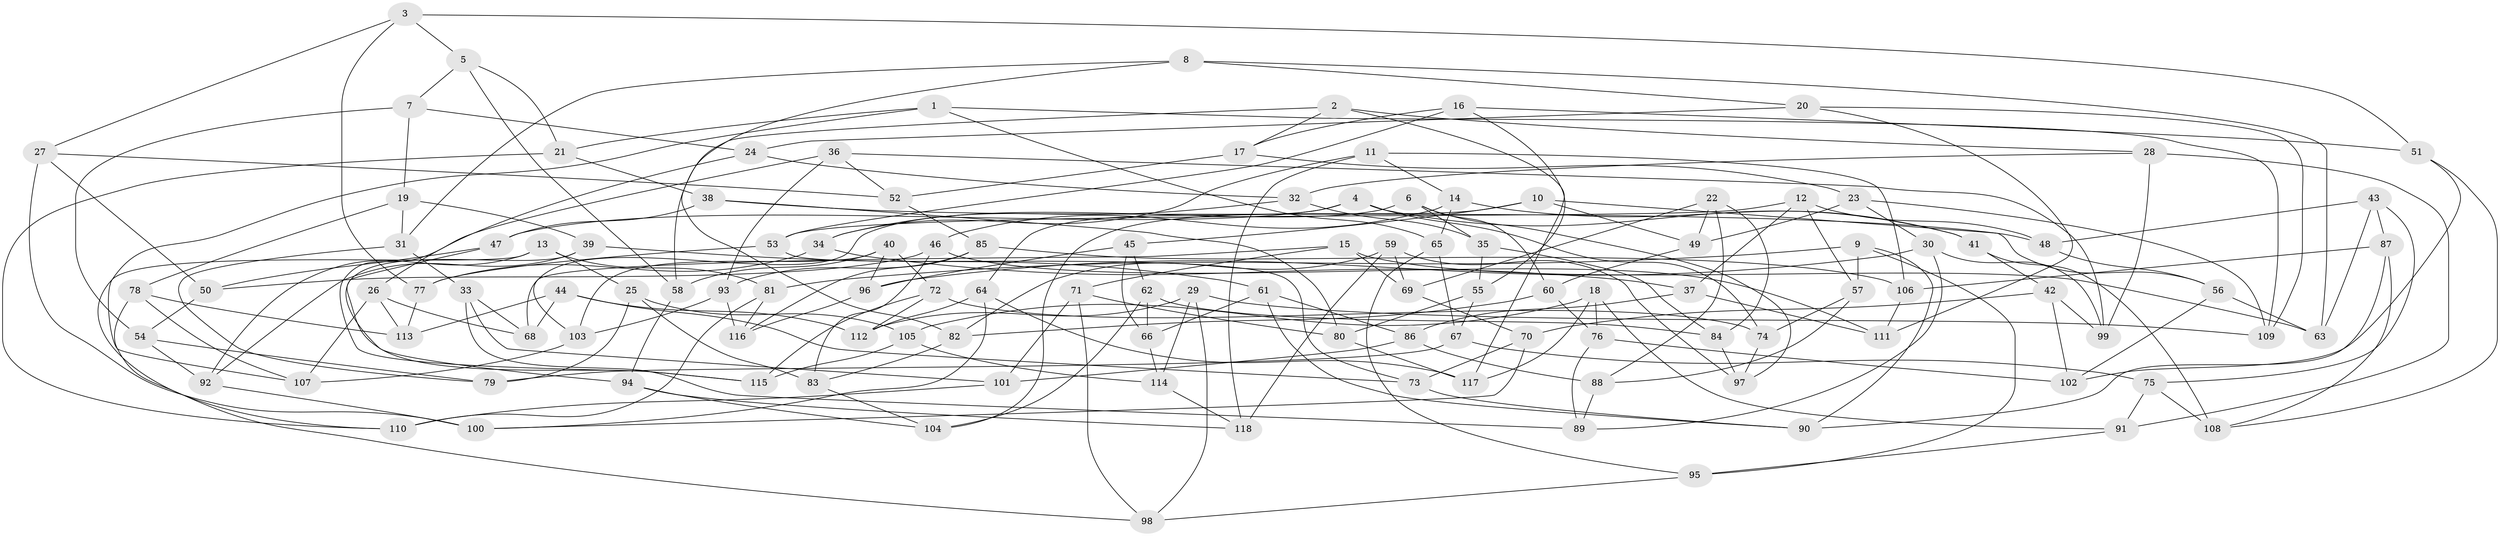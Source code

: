 // Generated by graph-tools (version 1.1) at 2025/02/03/09/25 03:02:53]
// undirected, 118 vertices, 236 edges
graph export_dot {
graph [start="1"]
  node [color=gray90,style=filled];
  1;
  2;
  3;
  4;
  5;
  6;
  7;
  8;
  9;
  10;
  11;
  12;
  13;
  14;
  15;
  16;
  17;
  18;
  19;
  20;
  21;
  22;
  23;
  24;
  25;
  26;
  27;
  28;
  29;
  30;
  31;
  32;
  33;
  34;
  35;
  36;
  37;
  38;
  39;
  40;
  41;
  42;
  43;
  44;
  45;
  46;
  47;
  48;
  49;
  50;
  51;
  52;
  53;
  54;
  55;
  56;
  57;
  58;
  59;
  60;
  61;
  62;
  63;
  64;
  65;
  66;
  67;
  68;
  69;
  70;
  71;
  72;
  73;
  74;
  75;
  76;
  77;
  78;
  79;
  80;
  81;
  82;
  83;
  84;
  85;
  86;
  87;
  88;
  89;
  90;
  91;
  92;
  93;
  94;
  95;
  96;
  97;
  98;
  99;
  100;
  101;
  102;
  103;
  104;
  105;
  106;
  107;
  108;
  109;
  110;
  111;
  112;
  113;
  114;
  115;
  116;
  117;
  118;
  1 -- 21;
  1 -- 107;
  1 -- 65;
  1 -- 109;
  2 -- 17;
  2 -- 117;
  2 -- 28;
  2 -- 58;
  3 -- 27;
  3 -- 51;
  3 -- 77;
  3 -- 5;
  4 -- 41;
  4 -- 47;
  4 -- 64;
  4 -- 74;
  5 -- 7;
  5 -- 21;
  5 -- 58;
  6 -- 97;
  6 -- 103;
  6 -- 60;
  6 -- 35;
  7 -- 54;
  7 -- 19;
  7 -- 24;
  8 -- 20;
  8 -- 31;
  8 -- 82;
  8 -- 63;
  9 -- 90;
  9 -- 95;
  9 -- 81;
  9 -- 57;
  10 -- 45;
  10 -- 56;
  10 -- 104;
  10 -- 49;
  11 -- 14;
  11 -- 106;
  11 -- 118;
  11 -- 34;
  12 -- 37;
  12 -- 48;
  12 -- 53;
  12 -- 57;
  13 -- 92;
  13 -- 81;
  13 -- 110;
  13 -- 25;
  14 -- 46;
  14 -- 65;
  14 -- 41;
  15 -- 68;
  15 -- 69;
  15 -- 71;
  15 -- 63;
  16 -- 55;
  16 -- 53;
  16 -- 17;
  16 -- 51;
  17 -- 23;
  17 -- 52;
  18 -- 76;
  18 -- 117;
  18 -- 105;
  18 -- 91;
  19 -- 31;
  19 -- 78;
  19 -- 39;
  20 -- 109;
  20 -- 24;
  20 -- 111;
  21 -- 38;
  21 -- 110;
  22 -- 88;
  22 -- 84;
  22 -- 69;
  22 -- 49;
  23 -- 30;
  23 -- 109;
  23 -- 49;
  24 -- 26;
  24 -- 32;
  25 -- 105;
  25 -- 79;
  25 -- 83;
  26 -- 68;
  26 -- 113;
  26 -- 107;
  27 -- 100;
  27 -- 52;
  27 -- 50;
  28 -- 32;
  28 -- 91;
  28 -- 99;
  29 -- 112;
  29 -- 114;
  29 -- 109;
  29 -- 98;
  30 -- 96;
  30 -- 89;
  30 -- 99;
  31 -- 79;
  31 -- 33;
  32 -- 34;
  32 -- 35;
  33 -- 101;
  33 -- 68;
  33 -- 89;
  34 -- 77;
  34 -- 37;
  35 -- 84;
  35 -- 55;
  36 -- 52;
  36 -- 115;
  36 -- 93;
  36 -- 99;
  37 -- 111;
  37 -- 86;
  38 -- 47;
  38 -- 48;
  38 -- 80;
  39 -- 61;
  39 -- 92;
  39 -- 94;
  40 -- 96;
  40 -- 58;
  40 -- 103;
  40 -- 72;
  41 -- 42;
  41 -- 108;
  42 -- 102;
  42 -- 70;
  42 -- 99;
  43 -- 87;
  43 -- 75;
  43 -- 63;
  43 -- 48;
  44 -- 113;
  44 -- 68;
  44 -- 73;
  44 -- 112;
  45 -- 62;
  45 -- 96;
  45 -- 66;
  46 -- 111;
  46 -- 50;
  46 -- 83;
  47 -- 50;
  47 -- 115;
  48 -- 56;
  49 -- 60;
  50 -- 54;
  51 -- 108;
  51 -- 102;
  52 -- 85;
  53 -- 73;
  53 -- 77;
  54 -- 79;
  54 -- 92;
  55 -- 80;
  55 -- 67;
  56 -- 102;
  56 -- 63;
  57 -- 88;
  57 -- 74;
  58 -- 94;
  59 -- 118;
  59 -- 82;
  59 -- 97;
  59 -- 69;
  60 -- 82;
  60 -- 76;
  61 -- 90;
  61 -- 86;
  61 -- 66;
  62 -- 66;
  62 -- 84;
  62 -- 104;
  64 -- 117;
  64 -- 100;
  64 -- 112;
  65 -- 95;
  65 -- 67;
  66 -- 114;
  67 -- 75;
  67 -- 79;
  69 -- 70;
  70 -- 100;
  70 -- 73;
  71 -- 98;
  71 -- 101;
  71 -- 80;
  72 -- 112;
  72 -- 115;
  72 -- 74;
  73 -- 90;
  74 -- 97;
  75 -- 108;
  75 -- 91;
  76 -- 102;
  76 -- 89;
  77 -- 113;
  78 -- 113;
  78 -- 107;
  78 -- 98;
  80 -- 117;
  81 -- 116;
  81 -- 110;
  82 -- 83;
  83 -- 104;
  84 -- 97;
  85 -- 116;
  85 -- 106;
  85 -- 93;
  86 -- 101;
  86 -- 88;
  87 -- 108;
  87 -- 106;
  87 -- 90;
  88 -- 89;
  91 -- 95;
  92 -- 100;
  93 -- 103;
  93 -- 116;
  94 -- 104;
  94 -- 118;
  95 -- 98;
  96 -- 116;
  101 -- 110;
  103 -- 107;
  105 -- 114;
  105 -- 115;
  106 -- 111;
  114 -- 118;
}
